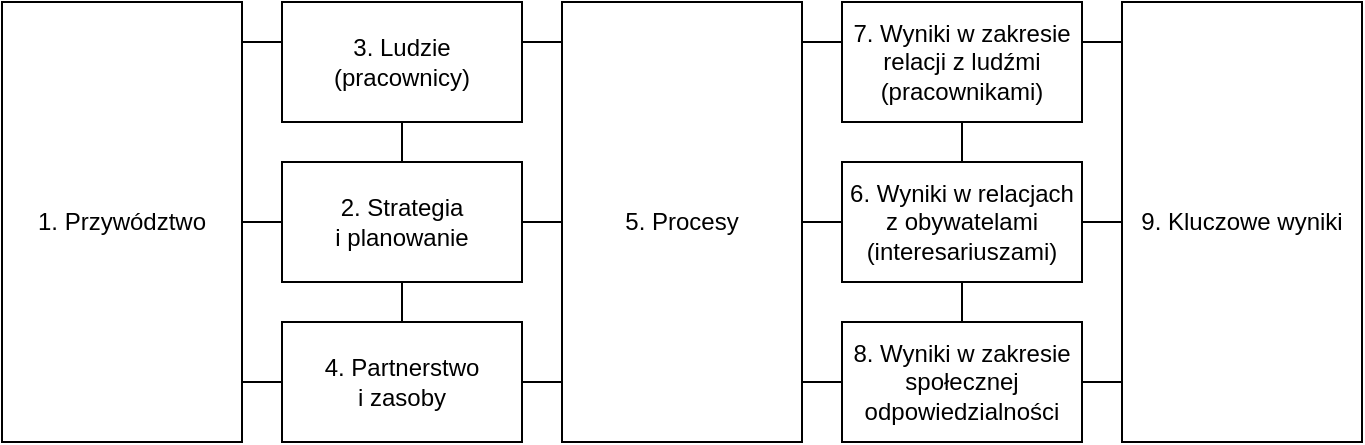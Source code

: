 <mxfile version="22.1.16" type="device">
  <diagram name="Strona-1" id="d-x3pqmmjhRauYD6z-Ve">
    <mxGraphModel dx="1992" dy="1245" grid="1" gridSize="10" guides="1" tooltips="1" connect="1" arrows="1" fold="1" page="1" pageScale="1" pageWidth="827" pageHeight="1169" math="0" shadow="0">
      <root>
        <mxCell id="0" />
        <mxCell id="1" parent="0" />
        <mxCell id="VCqQkSh3rKQYATlJborZ-23" value="" style="endArrow=none;html=1;rounded=0;exitX=1.005;exitY=0.86;exitDx=0;exitDy=0;exitPerimeter=0;entryX=-0.004;entryY=0.857;entryDx=0;entryDy=0;entryPerimeter=0;" parent="1" edge="1">
          <mxGeometry width="50" height="50" relative="1" as="geometry">
            <mxPoint x="200" y="180" as="sourcePoint" />
            <mxPoint x="640" y="180" as="targetPoint" />
          </mxGeometry>
        </mxCell>
        <mxCell id="VCqQkSh3rKQYATlJborZ-21" value="" style="endArrow=none;html=1;rounded=0;exitX=1.005;exitY=0.86;exitDx=0;exitDy=0;exitPerimeter=0;entryX=-0.004;entryY=0.857;entryDx=0;entryDy=0;entryPerimeter=0;" parent="1" edge="1">
          <mxGeometry width="50" height="50" relative="1" as="geometry">
            <mxPoint x="200.0" y="350" as="sourcePoint" />
            <mxPoint x="640" y="350" as="targetPoint" />
          </mxGeometry>
        </mxCell>
        <mxCell id="VCqQkSh3rKQYATlJborZ-1" value="1. Przywództwo" style="rounded=0;whiteSpace=wrap;html=1;" parent="1" vertex="1">
          <mxGeometry x="80" y="160" width="120" height="220" as="geometry" />
        </mxCell>
        <mxCell id="VCqQkSh3rKQYATlJborZ-2" value="3. Ludzie (pracownicy)" style="rounded=0;whiteSpace=wrap;html=1;" parent="1" vertex="1">
          <mxGeometry x="220" y="160" width="120" height="60" as="geometry" />
        </mxCell>
        <mxCell id="VCqQkSh3rKQYATlJborZ-10" value="" style="edgeStyle=orthogonalEdgeStyle;rounded=0;orthogonalLoop=1;jettySize=auto;html=1;endArrow=none;endFill=0;" parent="1" source="VCqQkSh3rKQYATlJborZ-3" target="VCqQkSh3rKQYATlJborZ-1" edge="1">
          <mxGeometry relative="1" as="geometry" />
        </mxCell>
        <mxCell id="VCqQkSh3rKQYATlJborZ-13" value="" style="edgeStyle=orthogonalEdgeStyle;rounded=0;orthogonalLoop=1;jettySize=auto;html=1;endArrow=none;endFill=0;" parent="1" source="VCqQkSh3rKQYATlJborZ-3" target="VCqQkSh3rKQYATlJborZ-5" edge="1">
          <mxGeometry relative="1" as="geometry" />
        </mxCell>
        <mxCell id="VCqQkSh3rKQYATlJborZ-18" value="" style="edgeStyle=orthogonalEdgeStyle;rounded=0;orthogonalLoop=1;jettySize=auto;html=1;endArrow=none;endFill=0;" parent="1" source="VCqQkSh3rKQYATlJborZ-3" target="VCqQkSh3rKQYATlJborZ-2" edge="1">
          <mxGeometry relative="1" as="geometry" />
        </mxCell>
        <mxCell id="VCqQkSh3rKQYATlJborZ-19" value="" style="edgeStyle=orthogonalEdgeStyle;rounded=0;orthogonalLoop=1;jettySize=auto;html=1;endArrow=none;endFill=0;" parent="1" source="VCqQkSh3rKQYATlJborZ-3" target="VCqQkSh3rKQYATlJborZ-4" edge="1">
          <mxGeometry relative="1" as="geometry" />
        </mxCell>
        <mxCell id="VCqQkSh3rKQYATlJborZ-3" value="2. Strategia &lt;br&gt;i planowanie" style="rounded=0;whiteSpace=wrap;html=1;" parent="1" vertex="1">
          <mxGeometry x="220" y="240" width="120" height="60" as="geometry" />
        </mxCell>
        <mxCell id="VCqQkSh3rKQYATlJborZ-4" value="4. Partnerstwo &lt;br&gt;i zasoby" style="rounded=0;whiteSpace=wrap;html=1;" parent="1" vertex="1">
          <mxGeometry x="220" y="320" width="120" height="60" as="geometry" />
        </mxCell>
        <mxCell id="VCqQkSh3rKQYATlJborZ-5" value="5. Procesy" style="rounded=0;whiteSpace=wrap;html=1;" parent="1" vertex="1">
          <mxGeometry x="360" y="160" width="120" height="220" as="geometry" />
        </mxCell>
        <mxCell id="VCqQkSh3rKQYATlJborZ-20" value="" style="edgeStyle=orthogonalEdgeStyle;rounded=0;orthogonalLoop=1;jettySize=auto;html=1;endArrow=none;endFill=0;" parent="1" source="VCqQkSh3rKQYATlJborZ-6" target="VCqQkSh3rKQYATlJborZ-8" edge="1">
          <mxGeometry relative="1" as="geometry" />
        </mxCell>
        <mxCell id="VCqQkSh3rKQYATlJborZ-6" value="7. Wyniki w zakresie relacji z ludźmi (pracownikami)" style="rounded=0;whiteSpace=wrap;html=1;" parent="1" vertex="1">
          <mxGeometry x="500" y="160" width="120" height="60" as="geometry" />
        </mxCell>
        <mxCell id="VCqQkSh3rKQYATlJborZ-14" value="" style="edgeStyle=orthogonalEdgeStyle;rounded=0;orthogonalLoop=1;jettySize=auto;html=1;endArrow=none;endFill=0;" parent="1" source="VCqQkSh3rKQYATlJborZ-7" target="VCqQkSh3rKQYATlJborZ-5" edge="1">
          <mxGeometry relative="1" as="geometry" />
        </mxCell>
        <mxCell id="VCqQkSh3rKQYATlJborZ-15" value="" style="edgeStyle=orthogonalEdgeStyle;rounded=0;orthogonalLoop=1;jettySize=auto;html=1;endArrow=none;endFill=0;" parent="1" source="VCqQkSh3rKQYATlJborZ-7" target="VCqQkSh3rKQYATlJborZ-9" edge="1">
          <mxGeometry relative="1" as="geometry" />
        </mxCell>
        <mxCell id="VCqQkSh3rKQYATlJborZ-7" value="6. Wyniki w relacjach z obywatelami (interesariuszami)" style="rounded=0;whiteSpace=wrap;html=1;" parent="1" vertex="1">
          <mxGeometry x="500" y="240" width="120" height="60" as="geometry" />
        </mxCell>
        <mxCell id="VCqQkSh3rKQYATlJborZ-8" value="8. Wyniki w zakresie społecznej odpowiedzialności" style="rounded=0;whiteSpace=wrap;html=1;" parent="1" vertex="1">
          <mxGeometry x="500" y="320" width="120" height="60" as="geometry" />
        </mxCell>
        <mxCell id="VCqQkSh3rKQYATlJborZ-9" value="9. Kluczowe wyniki" style="rounded=0;whiteSpace=wrap;html=1;" parent="1" vertex="1">
          <mxGeometry x="640" y="160" width="120" height="220" as="geometry" />
        </mxCell>
      </root>
    </mxGraphModel>
  </diagram>
</mxfile>
